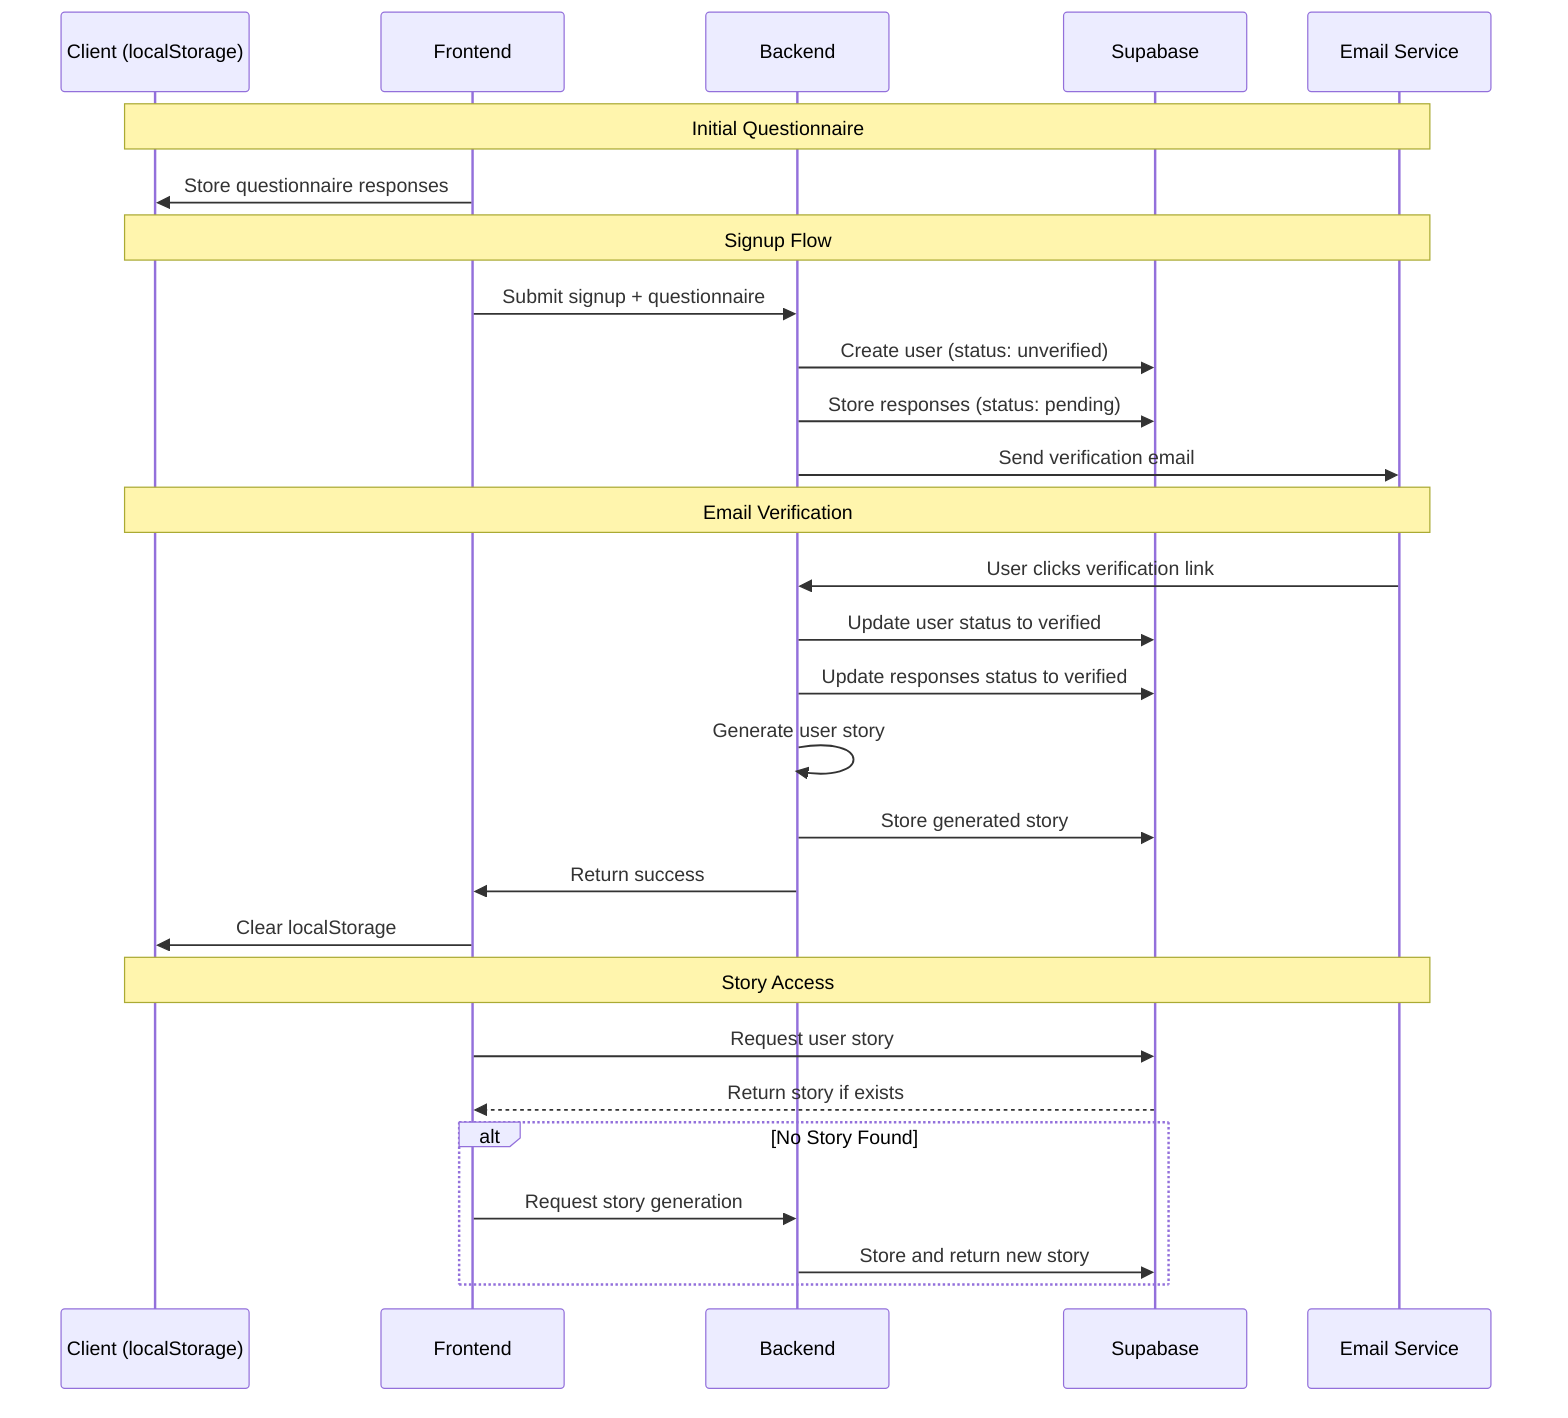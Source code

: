 sequenceDiagram
    participant C as Client (localStorage)
    participant F as Frontend
    participant B as Backend
    participant S as Supabase
    participant E as Email Service

    Note over C,E: Initial Questionnaire
    F->>C: Store questionnaire responses
    
    Note over C,E: Signup Flow
    F->>B: Submit signup + questionnaire
    B->>S: Create user (status: unverified)
    B->>S: Store responses (status: pending)
    B->>E: Send verification email
    
    Note over C,E: Email Verification
    E->>B: User clicks verification link
    B->>S: Update user status to verified
    B->>S: Update responses status to verified
    B->>B: Generate user story
    B->>S: Store generated story
    B->>F: Return success
    F->>C: Clear localStorage

    Note over C,E: Story Access
    F->>S: Request user story
    S-->>F: Return story if exists
    alt No Story Found
        F->>B: Request story generation
        B->>S: Store and return new story
    end